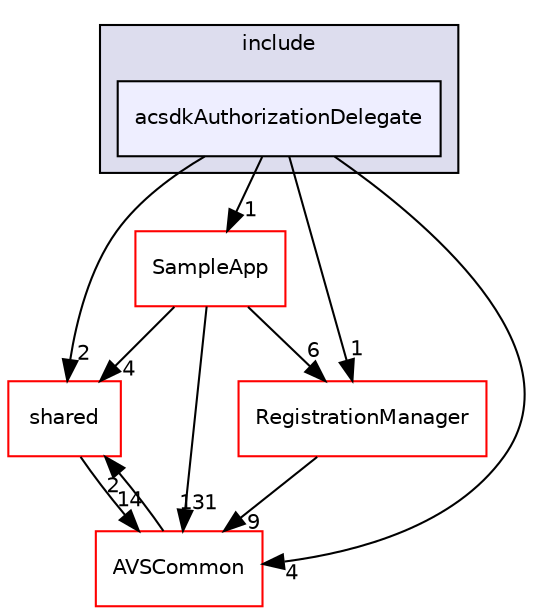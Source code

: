 digraph "/workplace/avs-device-sdk/applications/acsdkCBLAuthorizationDelegate/include/acsdkAuthorizationDelegate" {
  compound=true
  node [ fontsize="10", fontname="Helvetica"];
  edge [ labelfontsize="10", labelfontname="Helvetica"];
  subgraph clusterdir_45320e0bd3356ae5e31d86d82807ba3c {
    graph [ bgcolor="#ddddee", pencolor="black", label="include" fontname="Helvetica", fontsize="10", URL="dir_45320e0bd3356ae5e31d86d82807ba3c.html"]
  dir_54165b18d89afa1f49e42106207c5b21 [shape=box, label="acsdkAuthorizationDelegate", style="filled", fillcolor="#eeeeff", pencolor="black", URL="dir_54165b18d89afa1f49e42106207c5b21.html"];
  }
  dir_9982052f7ce695d12571567315b2fafa [shape=box label="shared" fillcolor="white" style="filled" color="red" URL="dir_9982052f7ce695d12571567315b2fafa.html"];
  dir_69fa8d0f4fee2820ffc8601fbf428b42 [shape=box label="SampleApp" fillcolor="white" style="filled" color="red" URL="dir_69fa8d0f4fee2820ffc8601fbf428b42.html"];
  dir_13e65effb2bde530b17b3d5eefcd0266 [shape=box label="AVSCommon" fillcolor="white" style="filled" color="red" URL="dir_13e65effb2bde530b17b3d5eefcd0266.html"];
  dir_b14333b5607b47fe7356eaa790107bd3 [shape=box label="RegistrationManager" fillcolor="white" style="filled" color="red" URL="dir_b14333b5607b47fe7356eaa790107bd3.html"];
  dir_9982052f7ce695d12571567315b2fafa->dir_13e65effb2bde530b17b3d5eefcd0266 [headlabel="14", labeldistance=1.5 headhref="dir_000549_000017.html"];
  dir_69fa8d0f4fee2820ffc8601fbf428b42->dir_9982052f7ce695d12571567315b2fafa [headlabel="4", labeldistance=1.5 headhref="dir_000101_000549.html"];
  dir_69fa8d0f4fee2820ffc8601fbf428b42->dir_13e65effb2bde530b17b3d5eefcd0266 [headlabel="131", labeldistance=1.5 headhref="dir_000101_000017.html"];
  dir_69fa8d0f4fee2820ffc8601fbf428b42->dir_b14333b5607b47fe7356eaa790107bd3 [headlabel="6", labeldistance=1.5 headhref="dir_000101_000524.html"];
  dir_13e65effb2bde530b17b3d5eefcd0266->dir_9982052f7ce695d12571567315b2fafa [headlabel="2", labeldistance=1.5 headhref="dir_000017_000549.html"];
  dir_b14333b5607b47fe7356eaa790107bd3->dir_13e65effb2bde530b17b3d5eefcd0266 [headlabel="9", labeldistance=1.5 headhref="dir_000524_000017.html"];
  dir_54165b18d89afa1f49e42106207c5b21->dir_9982052f7ce695d12571567315b2fafa [headlabel="2", labeldistance=1.5 headhref="dir_000056_000549.html"];
  dir_54165b18d89afa1f49e42106207c5b21->dir_69fa8d0f4fee2820ffc8601fbf428b42 [headlabel="1", labeldistance=1.5 headhref="dir_000056_000101.html"];
  dir_54165b18d89afa1f49e42106207c5b21->dir_13e65effb2bde530b17b3d5eefcd0266 [headlabel="4", labeldistance=1.5 headhref="dir_000056_000017.html"];
  dir_54165b18d89afa1f49e42106207c5b21->dir_b14333b5607b47fe7356eaa790107bd3 [headlabel="1", labeldistance=1.5 headhref="dir_000056_000524.html"];
}
